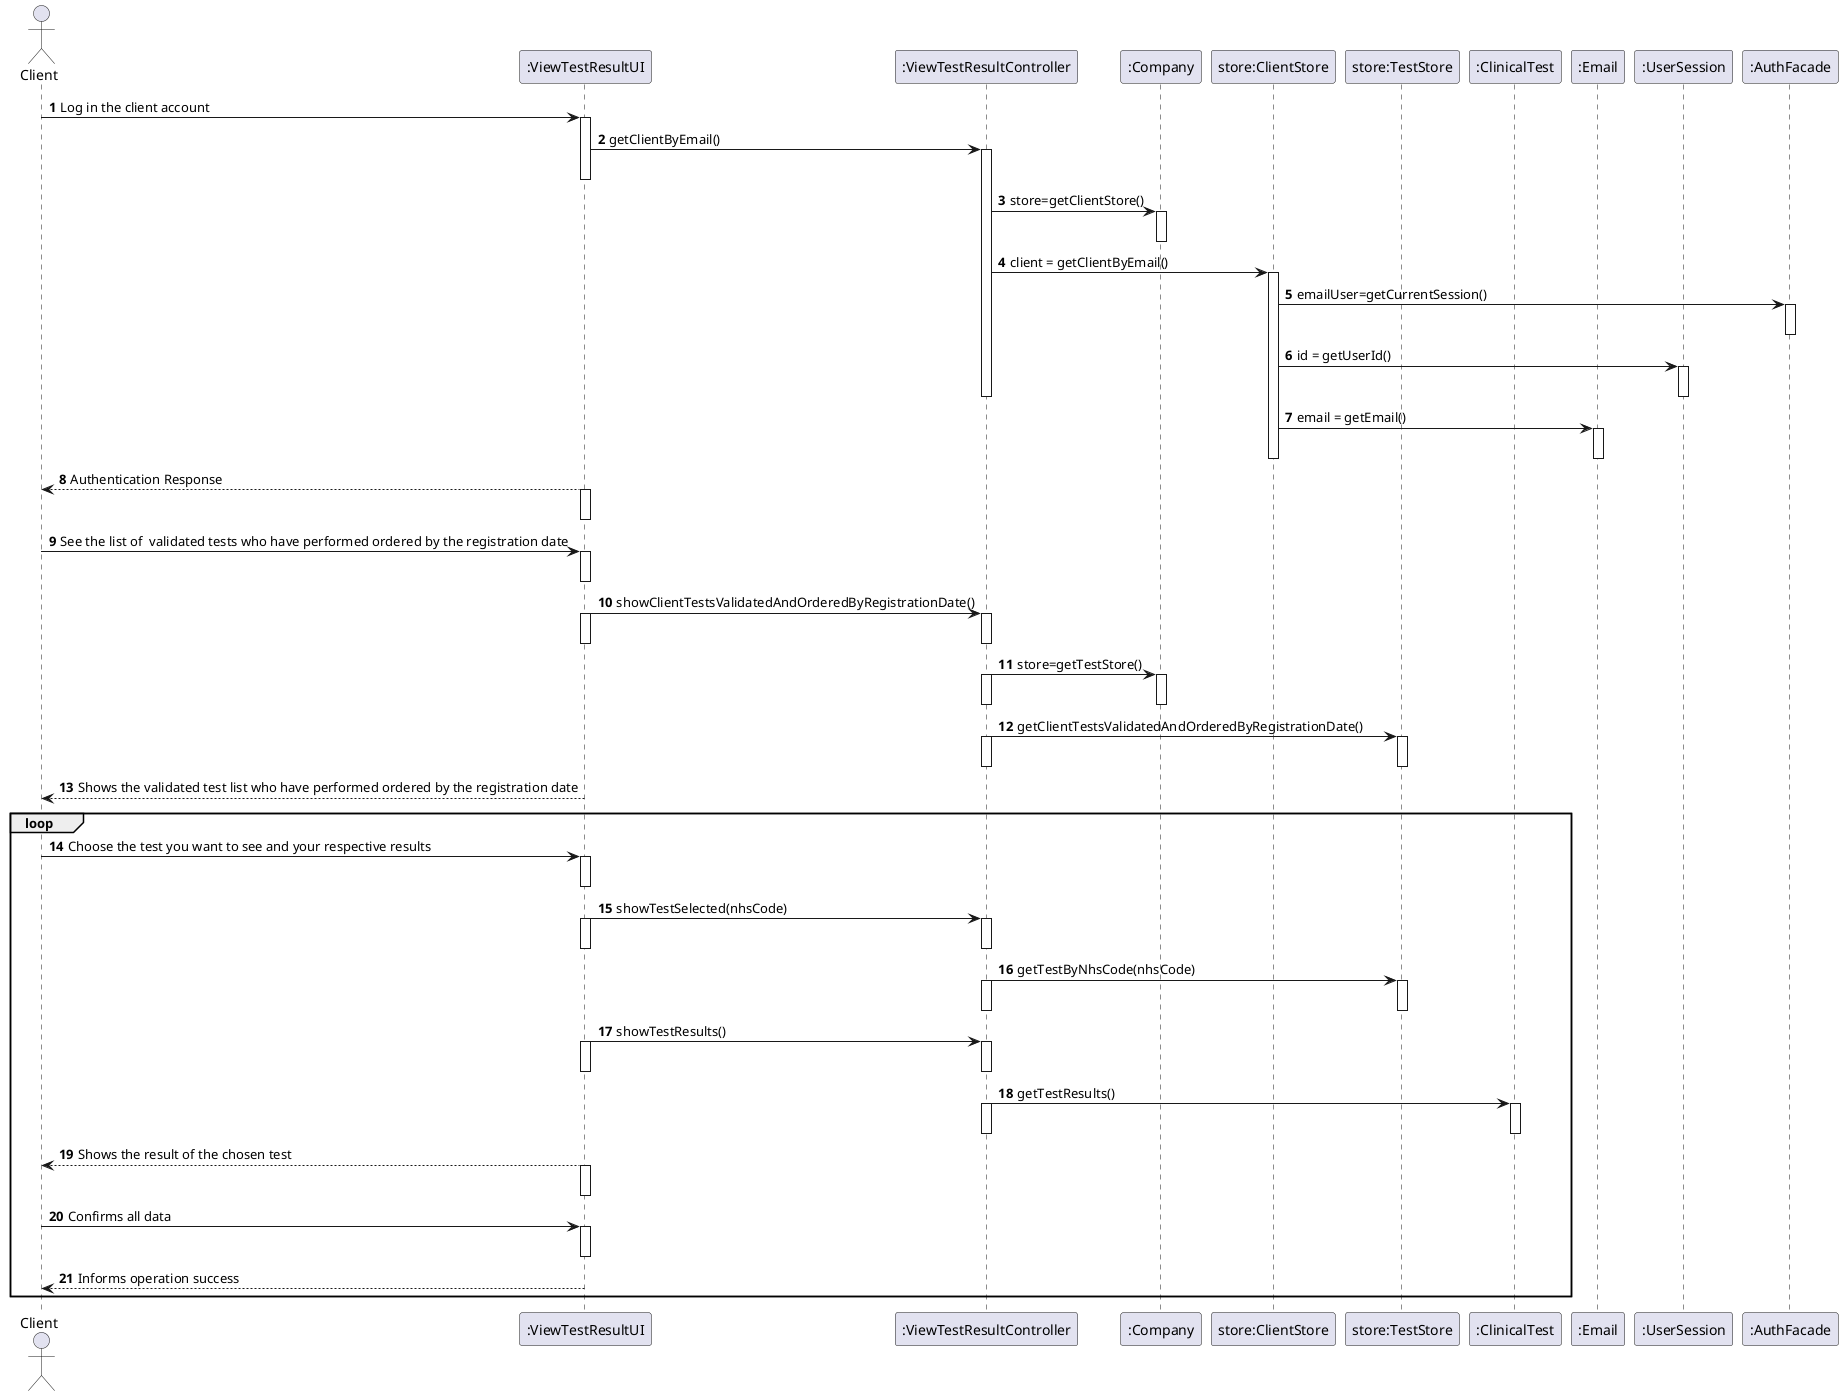 @startuml
autonumber
'hide footbox
actor "Client" as CLIENT

participant ":ViewTestResultUI" as UI
participant ":ViewTestResultController" as CTRL
participant ":Company" as COMP
participant "store:ClientStore" as STR
participant "store:TestStore" as TTS
participant ":ClinicalTest" as T
participant ":Email" as EM
participant ":UserSession" as US
participant ":AuthFacade" as AF


CLIENT -> UI: Log in the client account
activate UI

UI -> CTRL: getClientByEmail()
activate CTRL
deactivate UI

CTRL-> COMP : store=getClientStore()
activate COMP
deactivate COMP
CTRL->STR : client = getClientByEmail()
activate STR
STR-> AF :emailUser=getCurrentSession()
activate AF
deactivate AF
STR -> US : id = getUserId()
activate US
deactivate US
deactivate CTRL



STR->EM: email = getEmail()
activate EM
deactivate EM
deactivate STR
deactivate STR

UI --> CLIENT: Authentication Response
activate UI
deactivate UI



CLIENT -> UI: See the list of  validated tests who have performed ordered by the registration date
activate UI
deactivate UI




UI -> CTRL: showClientTestsValidatedAndOrderedByRegistrationDate()
activate UI
deactivate UI
activate CTRL
deactivate CTRL

CTRL -> COMP: store=getTestStore()
activate CTRL
deactivate CTRL
activate COMP
deactivate COMP

CTRL -> TTS: getClientTestsValidatedAndOrderedByRegistrationDate()
activate CTRL
deactivate CTRL
activate TTS
deactivate TTS


UI --> CLIENT: Shows the validated test list who have performed ordered by the registration date

loop
CLIENT -> UI: Choose the test you want to see and your respective results
activate UI
deactivate UI

UI -> CTRL: showTestSelected(nhsCode)
activate UI
deactivate UI
activate CTRL
deactivate CTRL

CTRL -> TTS: getTestByNhsCode(nhsCode)
activate CTRL
deactivate CTRL
activate TTS
deactivate TTS

UI -> CTRL: showTestResults()
activate UI
deactivate UI
activate CTRL
deactivate CTRL

CTRL -> T: getTestResults()
activate CTRL
deactivate CTRL
activate T
deactivate T



UI --> CLIENT: Shows the result of the chosen test
activate UI
deactivate UI

CLIENT -> UI: Confirms all data
activate UI
deactivate UI



UI --> CLIENT: Informs operation success
end

@enduml